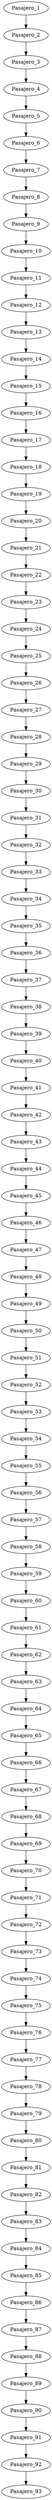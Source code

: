 digraph {
Pasajero_1->
Pasajero_2->
Pasajero_3->
Pasajero_4->
Pasajero_5->
Pasajero_6->
Pasajero_7->
Pasajero_8->
Pasajero_9->
Pasajero_10->
Pasajero_11->
Pasajero_12->
Pasajero_13->
Pasajero_14->
Pasajero_15->
Pasajero_16->
Pasajero_17->
Pasajero_18->
Pasajero_19->
Pasajero_20->
Pasajero_21->
Pasajero_22->
Pasajero_23->
Pasajero_24->
Pasajero_25->
Pasajero_26->
Pasajero_27->
Pasajero_28->
Pasajero_29->
Pasajero_30->
Pasajero_31->
Pasajero_32->
Pasajero_33->
Pasajero_34->
Pasajero_35->
Pasajero_36->
Pasajero_37->
Pasajero_38->
Pasajero_39->
Pasajero_40->
Pasajero_41->
Pasajero_42->
Pasajero_43->
Pasajero_44->
Pasajero_45->
Pasajero_46->
Pasajero_47->
Pasajero_48->
Pasajero_49->
Pasajero_50->
Pasajero_51->
Pasajero_52->
Pasajero_53->
Pasajero_54->
Pasajero_55->
Pasajero_56->
Pasajero_57->
Pasajero_58->
Pasajero_59->
Pasajero_60->
Pasajero_61->
Pasajero_62->
Pasajero_63->
Pasajero_64->
Pasajero_65->
Pasajero_66->
Pasajero_67->
Pasajero_68->
Pasajero_69->
Pasajero_70->
Pasajero_71->
Pasajero_72->
Pasajero_73->
Pasajero_74->
Pasajero_75->
Pasajero_76->
Pasajero_77->
Pasajero_78->
Pasajero_79->
Pasajero_80->
Pasajero_81->
Pasajero_82->
Pasajero_83->
Pasajero_84->
Pasajero_85->
Pasajero_86->
Pasajero_87->
Pasajero_88->
Pasajero_89->
Pasajero_90->
Pasajero_91->
Pasajero_92->Pasajero_93}
